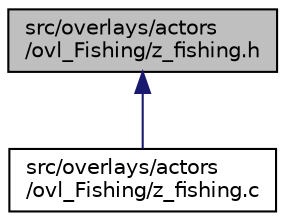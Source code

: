 digraph "src/overlays/actors/ovl_Fishing/z_fishing.h"
{
 // LATEX_PDF_SIZE
  edge [fontname="Helvetica",fontsize="10",labelfontname="Helvetica",labelfontsize="10"];
  node [fontname="Helvetica",fontsize="10",shape=record];
  Node1 [label="src/overlays/actors\l/ovl_Fishing/z_fishing.h",height=0.2,width=0.4,color="black", fillcolor="grey75", style="filled", fontcolor="black",tooltip=" "];
  Node1 -> Node2 [dir="back",color="midnightblue",fontsize="10",style="solid",fontname="Helvetica"];
  Node2 [label="src/overlays/actors\l/ovl_Fishing/z_fishing.c",height=0.2,width=0.4,color="black", fillcolor="white", style="filled",URL="$d6/dd4/z__fishing_8c.html",tooltip=" "];
}
